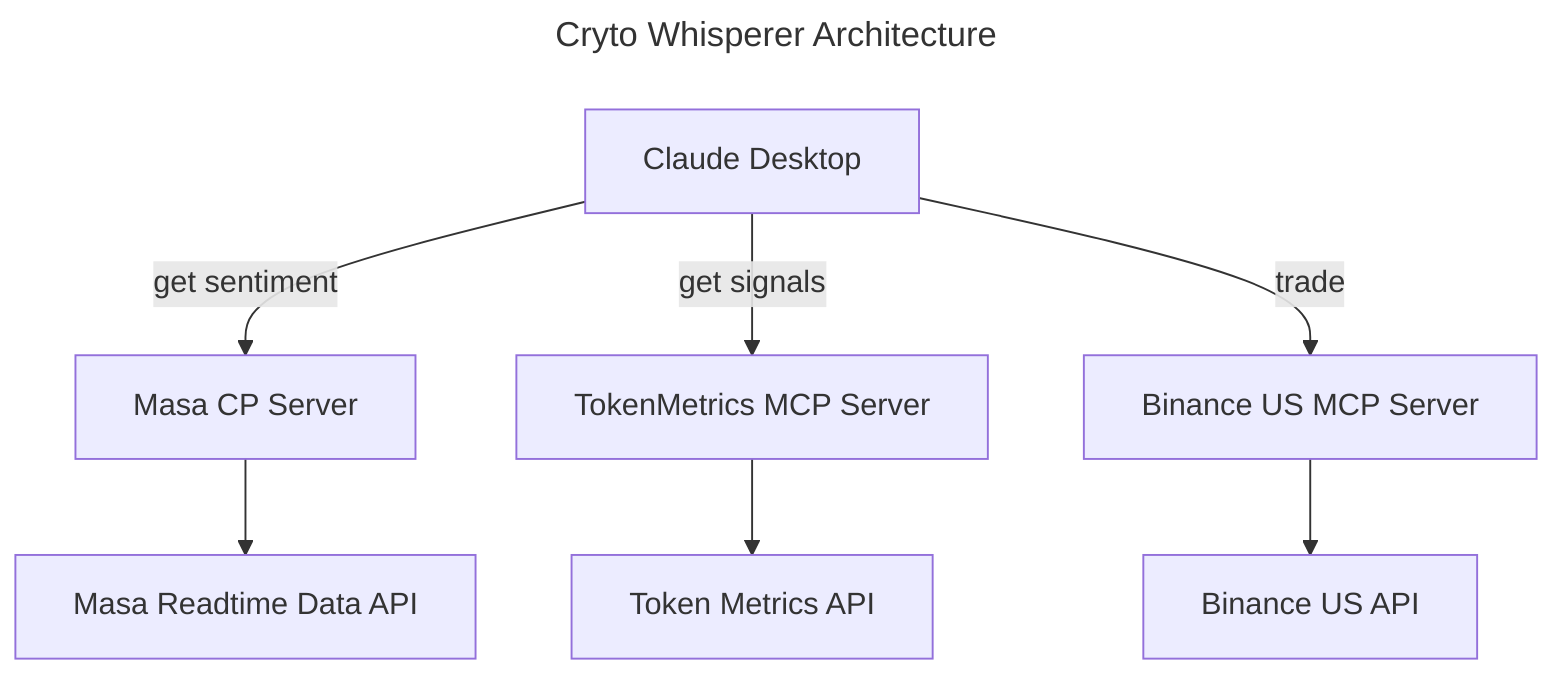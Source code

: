 ---
title: Cryto Whisperer Architecture
---
graph TD;
    Claude["Claude Desktop"]-->|"get sentiment"|Masa["Masa CP Server"];
    Claude-->|"get signals"|TM["TokenMetrics MCP Server"];
    Claude-->|"trade"|BinanceUS["Binance US MCP Server"];
    Masa-->MasaAPI["Masa Readtime Data API"];
    TM-->TMAPI["Token Metrics API"];
    BinanceUS-->BinanceAPI["Binance US API"];